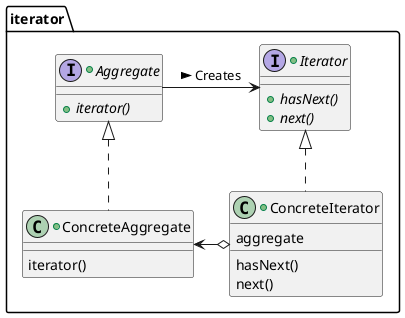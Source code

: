 @startuml
package iterator{
    +interface Aggregate{
        +{abstract} iterator()
    }

    +interface Iterator{
        +{abstract} hasNext()
        +{abstract} next()
    }

    +class ConcreteAggregate{
            iterator()
    }

    +class ConcreteIterator{
        aggregate
            hasNext()
            next()
    }

    Aggregate -> Iterator : Creates >
        ConcreteAggregate <-o ConcreteIterator
         Aggregate <|.. ConcreteAggregate
         Iterator <|.. ConcreteIterator
}
@enduml
